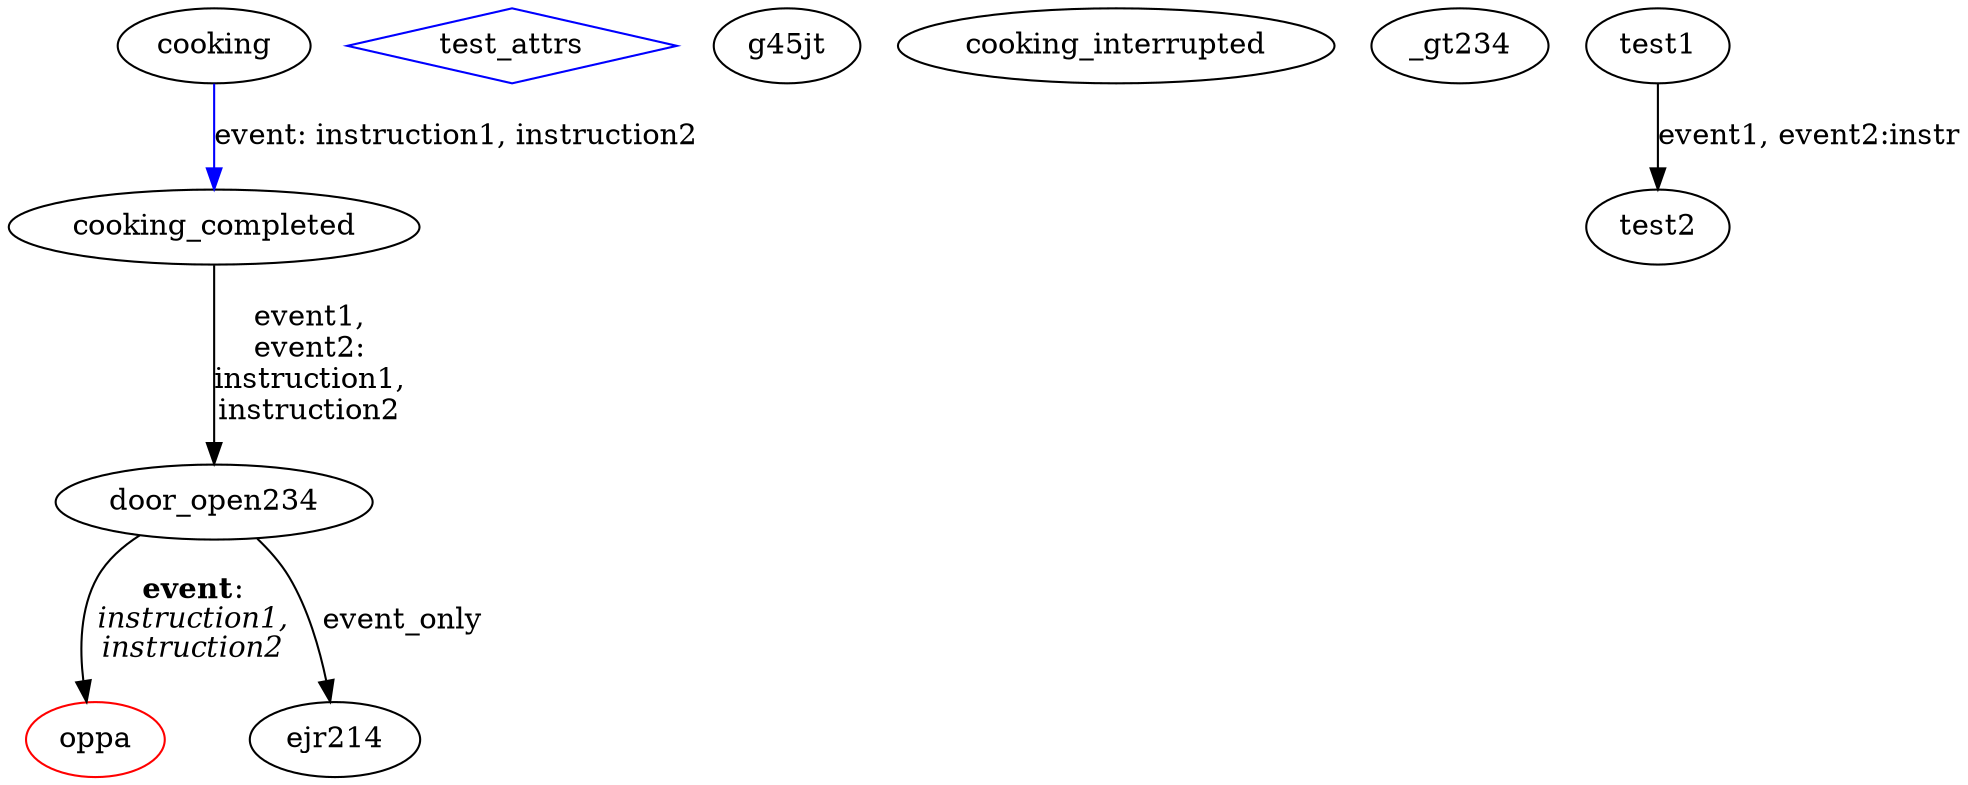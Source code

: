 /* slkejrse 345 */
//44454345
digraph microwave_fsm {
	door_closed [color=red, label=<oppa>]
	test_attrs [color=blue, shape=diamond]
	g45jt
	// 3498573 ^$%* oppa
	/* 435 */
	ejr214
	cooking
	cooking_interrupted
	door_open234
	cooking_completed
	_gt234

	test1
	test2

	//cooking->cooking_interrupted - invalid: no attrs
	//cooking->door_open234 [color=red] - invalid: no label attr
	cooking->cooking_completed [label=<event: instruction1, instruction2>, color=blue]
	door_open234 ->door_closed [label=<<b>event</b>:<i><br/>instruction1,<br/>instruction2</i>>]
	door_open234->ejr214 [label=<event_only>]
	//door_open234->g45jt [label=event_without_html] - invalid: no <> brbh

	cooking_completed->door_open234 [label=<event1,<br/>event2:<br/>instruction1,<br/>instruction2>]

	//test1->test2 [label=<event1:>] - invalid: ':' without instructions
	test1->test2 [label=<event1, event2:instr>]

}
